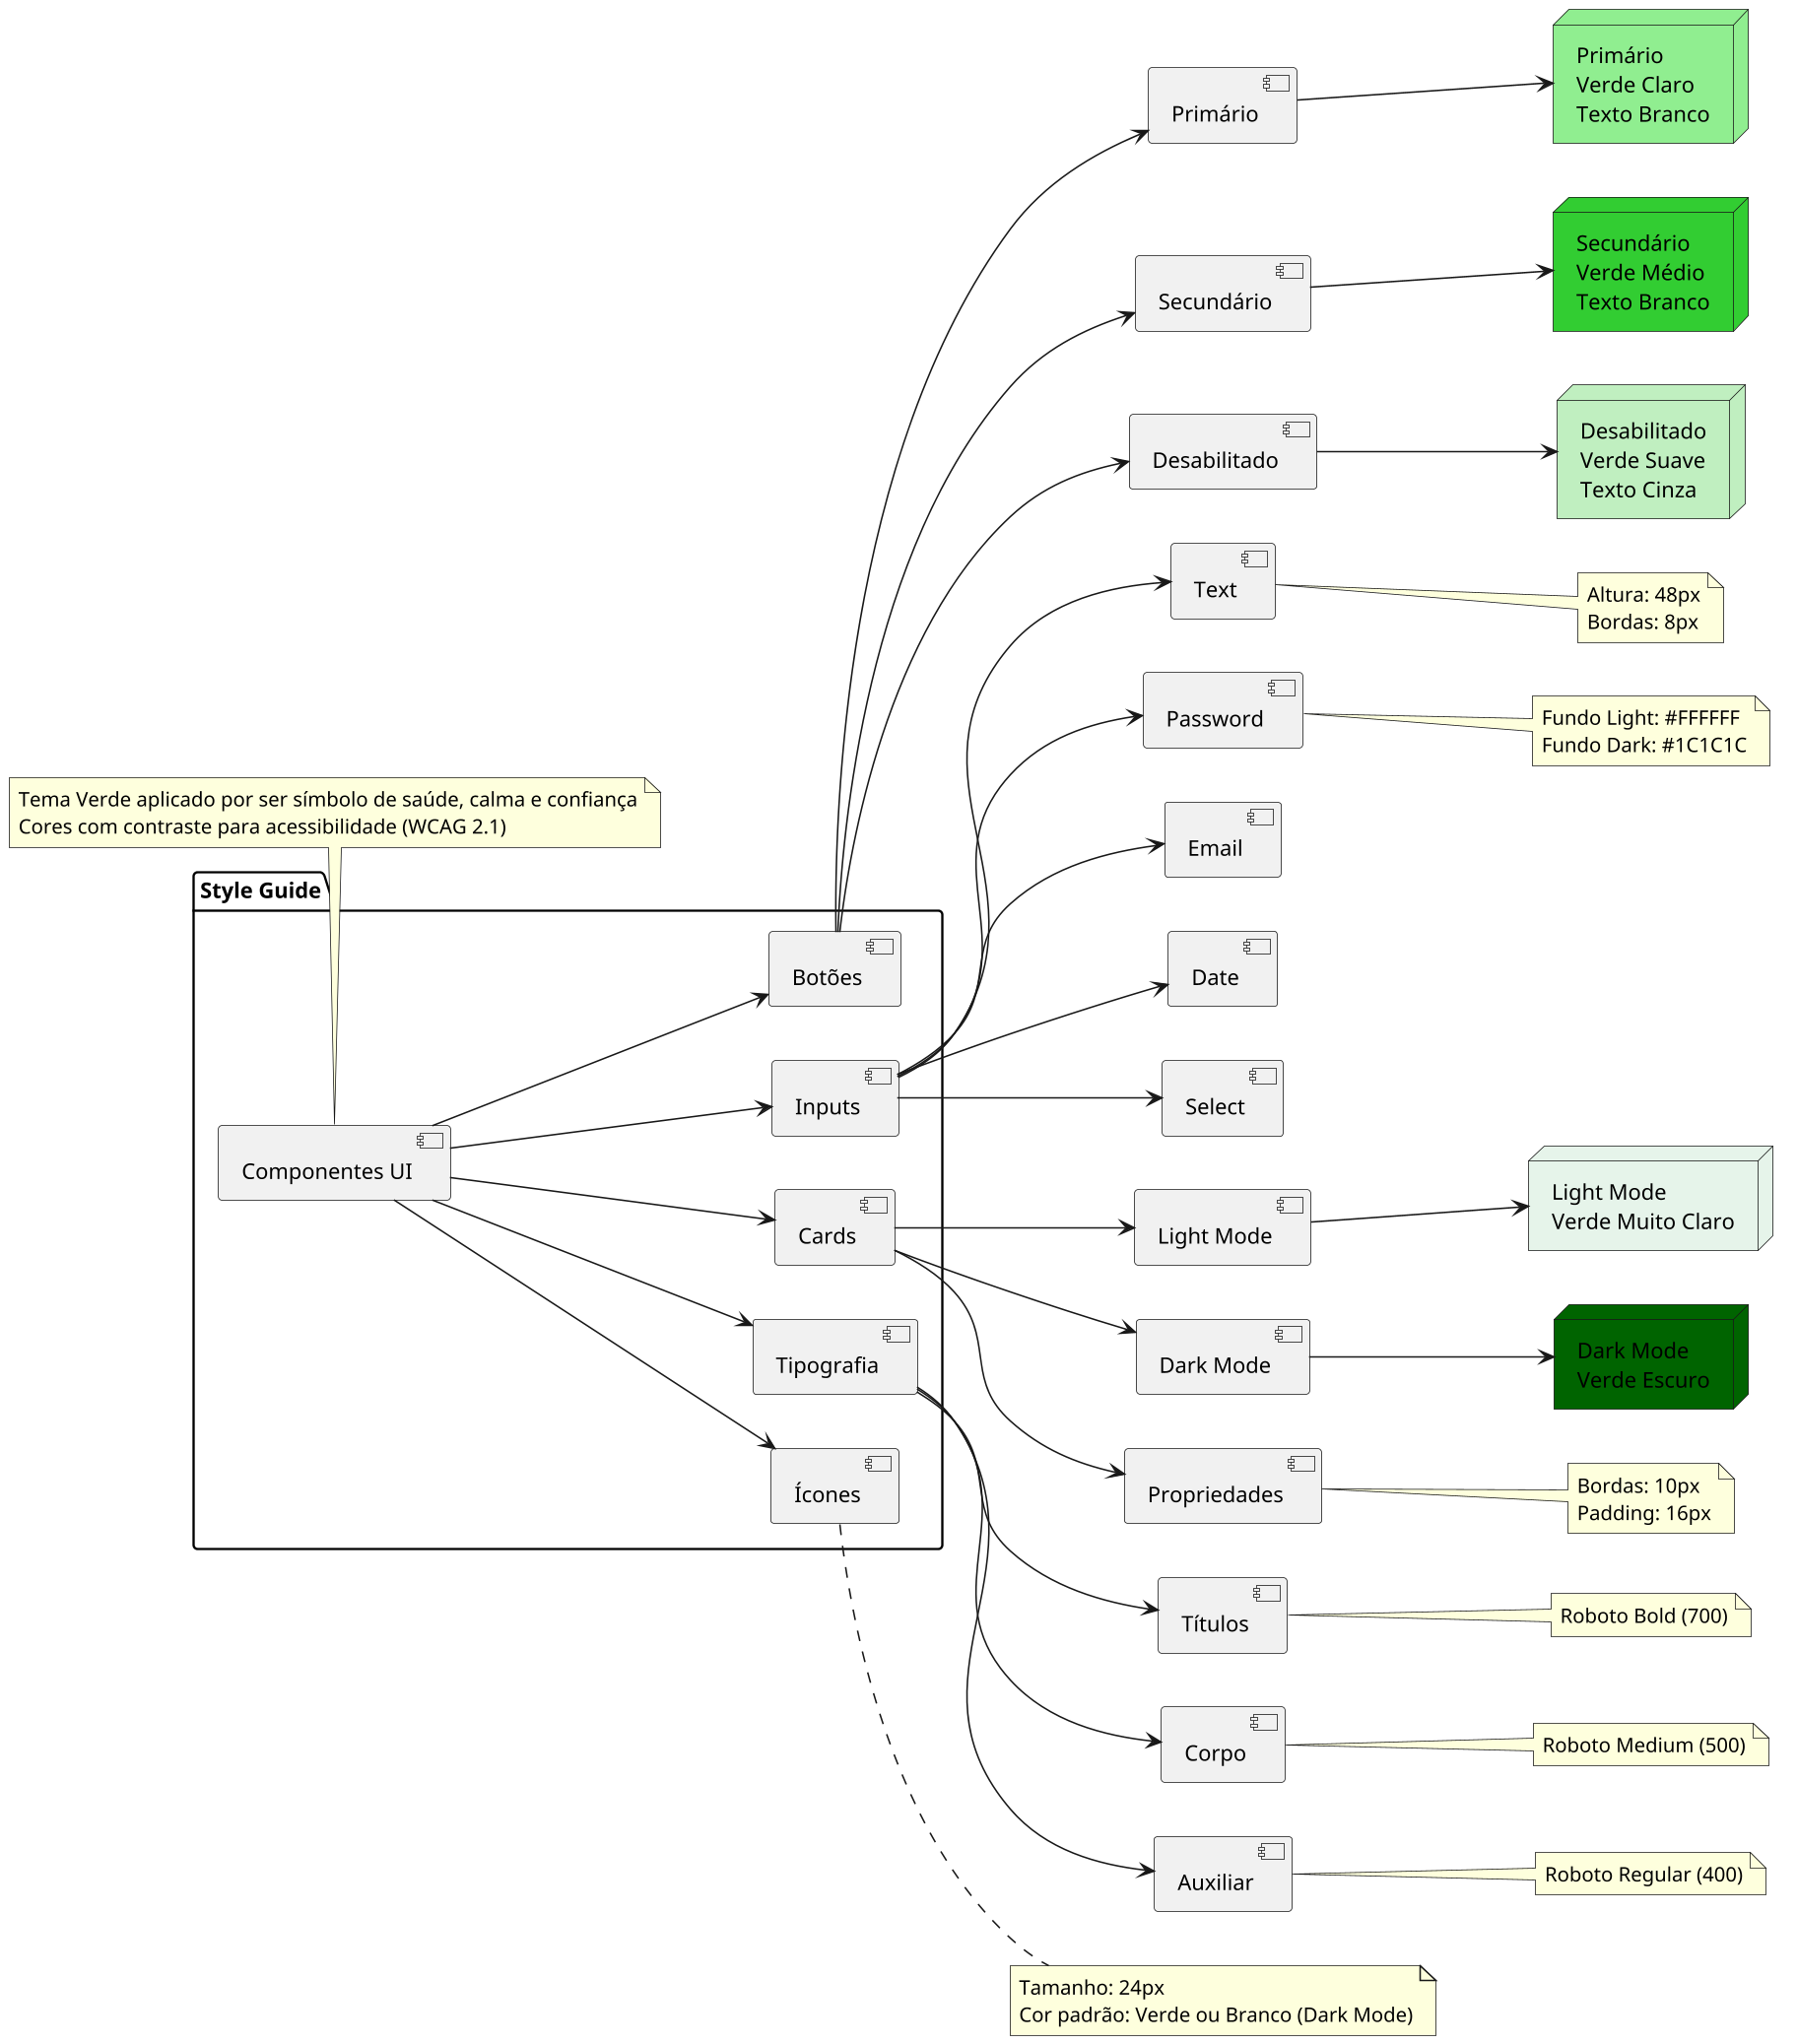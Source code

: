 @startuml Style Guide Vida+ Saúde
skinparam dpi 150
left to right direction

package "Style Guide" {
  [Componentes UI] --> [Botões]
  [Componentes UI] --> [Inputs]
  [Componentes UI] --> [Cards]
  [Componentes UI] --> [Tipografia]
  [Componentes UI] --> [Ícones]
}

' Botões
[Botões] --> [Primário]
[Botões] --> [Secundário]
[Botões] --> [Desabilitado]

' Cores com verde (tema saúde)
node "Primário\nVerde Claro\nTexto Branco" as BtnPrimario #back:90EE90
node "Secundário\nVerde Médio\nTexto Branco" as BtnSecundario #back:32CD32
node "Desabilitado\nVerde Suave\nTexto Cinza" as BtnDesabilitado #back:C0EFC0

[Primário] --> BtnPrimario
[Secundário] --> BtnSecundario
[Desabilitado] --> BtnDesabilitado

' Inputs
[Inputs] --> [Text]
[Inputs] --> [Password]
[Inputs] --> [Email]
[Inputs] --> [Date]
[Inputs] --> [Select]

note right of [Text]
  Altura: 48px
  Bordas: 8px
end note

note right of [Password]
  Fundo Light: #FFFFFF
  Fundo Dark: #1C1C1C
end note

' Cards
[Cards] --> [Light Mode]
[Cards] --> [Dark Mode]
[Cards] --> [Propriedades]

node "Light Mode\nVerde Muito Claro" as LightCard #back:E6F4EA
node "Dark Mode\nVerde Escuro" as DarkCard #back:006400

[Light Mode] --> LightCard
[Dark Mode] --> DarkCard

note right of [Propriedades]
  Bordas: 10px
  Padding: 16px
end note

' Tipografia
[Tipografia] --> [Títulos]
[Tipografia] --> [Corpo]
[Tipografia] --> [Auxiliar]

note right of [Títulos]
  Roboto Bold (700)
end note

note right of [Corpo]
  Roboto Medium (500)
end note

note right of [Auxiliar]
  Roboto Regular (400)
end note

' Ícones
note right of [Ícones]
  Tamanho: 24px
  Cor padrão: Verde ou Branco (Dark Mode)
end note

note bottom of [Componentes UI]
  Tema Verde aplicado por ser símbolo de saúde, calma e confiança
  Cores com contraste para acessibilidade (WCAG 2.1)
end note

@enduml
